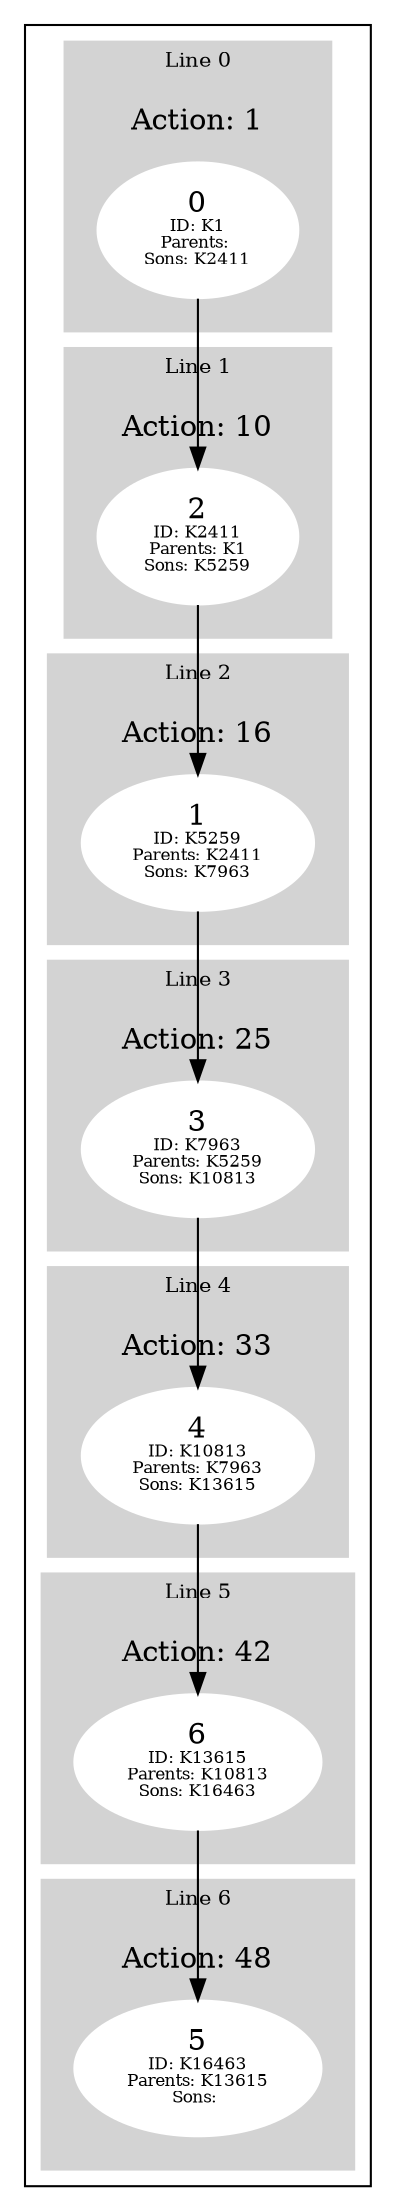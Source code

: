 digraph G {
subgraph cluster_info {
        subgraph cluster_0 {
        style=filled;
        color=lightgrey;
        node [style=filled,color=white];
        subgraph cluster_act_1 {
label = "Action: 1"step_K1 [  label=<0<BR /><FONT POINT-SIZE="8">ID: K1</FONT><BR /><FONT POINT-SIZE="8">Parents: </FONT><BR /><FONT POINT-SIZE="8">Sons: K2411</FONT>>]
}

        fontsize="10"
        label = "Line 0";
        }

        subgraph cluster_4 {
        style=filled;
        color=lightgrey;
        node [style=filled,color=white];
        subgraph cluster_act_33 {
label = "Action: 33"step_K10813 [  label=<4<BR /><FONT POINT-SIZE="8">ID: K10813</FONT><BR /><FONT POINT-SIZE="8">Parents: K7963</FONT><BR /><FONT POINT-SIZE="8">Sons: K13615</FONT>>]
}

        fontsize="10"
        label = "Line 4";
        }

        subgraph cluster_2 {
        style=filled;
        color=lightgrey;
        node [style=filled,color=white];
        subgraph cluster_act_16 {
label = "Action: 16"step_K5259 [  label=<1<BR /><FONT POINT-SIZE="8">ID: K5259</FONT><BR /><FONT POINT-SIZE="8">Parents: K2411</FONT><BR /><FONT POINT-SIZE="8">Sons: K7963</FONT>>]
}

        fontsize="10"
        label = "Line 2";
        }

        subgraph cluster_3 {
        style=filled;
        color=lightgrey;
        node [style=filled,color=white];
        subgraph cluster_act_25 {
label = "Action: 25"step_K7963 [  label=<3<BR /><FONT POINT-SIZE="8">ID: K7963</FONT><BR /><FONT POINT-SIZE="8">Parents: K5259</FONT><BR /><FONT POINT-SIZE="8">Sons: K10813</FONT>>]
}

        fontsize="10"
        label = "Line 3";
        }

        subgraph cluster_5 {
        style=filled;
        color=lightgrey;
        node [style=filled,color=white];
        subgraph cluster_act_42 {
label = "Action: 42"step_K13615 [  label=<6<BR /><FONT POINT-SIZE="8">ID: K13615</FONT><BR /><FONT POINT-SIZE="8">Parents: K10813</FONT><BR /><FONT POINT-SIZE="8">Sons: K16463</FONT>>]
}

        fontsize="10"
        label = "Line 5";
        }

        subgraph cluster_6 {
        style=filled;
        color=lightgrey;
        node [style=filled,color=white];
        subgraph cluster_act_48 {
label = "Action: 48"step_K16463 [  label=<5<BR /><FONT POINT-SIZE="8">ID: K16463</FONT><BR /><FONT POINT-SIZE="8">Parents: K13615</FONT><BR /><FONT POINT-SIZE="8">Sons: </FONT>>]
}

        fontsize="10"
        label = "Line 6";
        }

        subgraph cluster_1 {
        style=filled;
        color=lightgrey;
        node [style=filled,color=white];
        subgraph cluster_act_10 {
label = "Action: 10"step_K2411 [  label=<2<BR /><FONT POINT-SIZE="8">ID: K2411</FONT><BR /><FONT POINT-SIZE="8">Parents: K1</FONT><BR /><FONT POINT-SIZE="8">Sons: K5259</FONT>>]
}

        fontsize="10"
        label = "Line 1";
        }
step_K10813 -> step_K13615; 
step_K2411 -> step_K5259; 
step_K5259 -> step_K7963; 
step_K1 -> step_K2411; 
step_K13615 -> step_K16463; 
step_K7963 -> step_K10813; 
}}